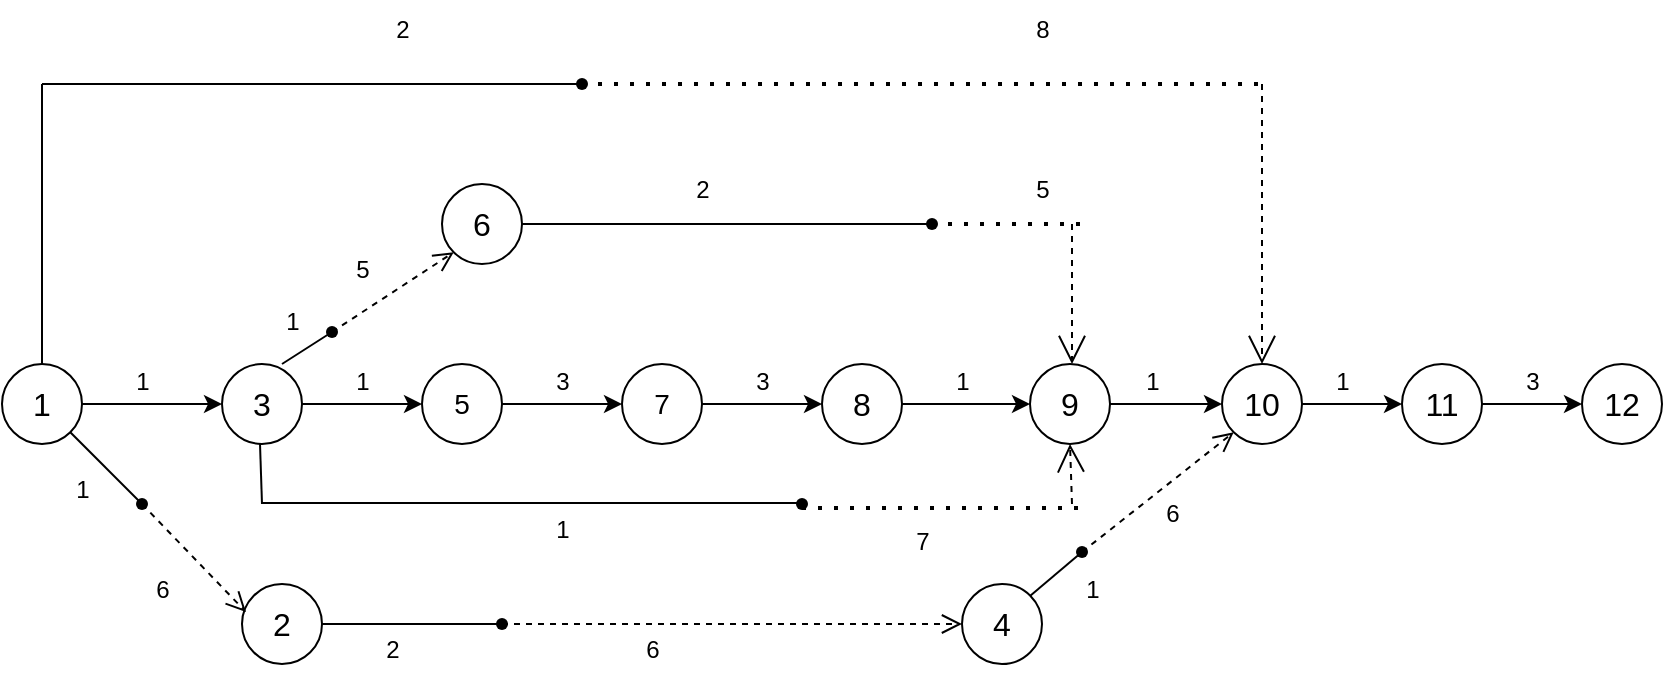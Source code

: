 <mxfile version="24.0.2" type="device">
  <diagram name="Страница — 1" id="3pSTrk45JwhntbK9oFfa">
    <mxGraphModel dx="2181" dy="611" grid="1" gridSize="10" guides="1" tooltips="1" connect="1" arrows="1" fold="1" page="1" pageScale="1" pageWidth="827" pageHeight="1169" math="0" shadow="0">
      <root>
        <mxCell id="0" />
        <mxCell id="1" parent="0" />
        <mxCell id="t54Zpsik3BekwVno8W19-4" value="&lt;font size=&quot;3&quot;&gt;8&lt;/font&gt;" style="ellipse;whiteSpace=wrap;html=1;aspect=fixed;" vertex="1" parent="1">
          <mxGeometry x="330" y="320" width="40" height="40" as="geometry" />
        </mxCell>
        <mxCell id="t54Zpsik3BekwVno8W19-5" value="&lt;font size=&quot;3&quot;&gt;1&lt;/font&gt;" style="ellipse;whiteSpace=wrap;html=1;aspect=fixed;" vertex="1" parent="1">
          <mxGeometry x="-80" y="320" width="40" height="40" as="geometry" />
        </mxCell>
        <mxCell id="t54Zpsik3BekwVno8W19-6" value="&lt;font size=&quot;3&quot;&gt;6&lt;/font&gt;" style="ellipse;whiteSpace=wrap;html=1;aspect=fixed;" vertex="1" parent="1">
          <mxGeometry x="140" y="230" width="40" height="40" as="geometry" />
        </mxCell>
        <mxCell id="t54Zpsik3BekwVno8W19-7" value="&lt;font size=&quot;3&quot;&gt;2&lt;/font&gt;" style="ellipse;whiteSpace=wrap;html=1;aspect=fixed;" vertex="1" parent="1">
          <mxGeometry x="40" y="430" width="40" height="40" as="geometry" />
        </mxCell>
        <mxCell id="t54Zpsik3BekwVno8W19-8" value="&lt;font style=&quot;font-size: 14px;&quot;&gt;5&lt;/font&gt;" style="ellipse;whiteSpace=wrap;html=1;aspect=fixed;" vertex="1" parent="1">
          <mxGeometry x="130" y="320" width="40" height="40" as="geometry" />
        </mxCell>
        <mxCell id="t54Zpsik3BekwVno8W19-9" value="&lt;font style=&quot;font-size: 14px;&quot;&gt;7&lt;/font&gt;" style="ellipse;whiteSpace=wrap;html=1;aspect=fixed;" vertex="1" parent="1">
          <mxGeometry x="230" y="320" width="40" height="40" as="geometry" />
        </mxCell>
        <mxCell id="t54Zpsik3BekwVno8W19-10" value="&lt;font size=&quot;3&quot;&gt;3&lt;/font&gt;" style="ellipse;whiteSpace=wrap;html=1;aspect=fixed;" vertex="1" parent="1">
          <mxGeometry x="30" y="320" width="40" height="40" as="geometry" />
        </mxCell>
        <mxCell id="t54Zpsik3BekwVno8W19-11" value="&lt;font size=&quot;3&quot;&gt;4&lt;/font&gt;" style="ellipse;whiteSpace=wrap;html=1;aspect=fixed;" vertex="1" parent="1">
          <mxGeometry x="400" y="430" width="40" height="40" as="geometry" />
        </mxCell>
        <mxCell id="t54Zpsik3BekwVno8W19-12" value="&lt;font size=&quot;3&quot;&gt;9&lt;/font&gt;" style="ellipse;whiteSpace=wrap;html=1;aspect=fixed;" vertex="1" parent="1">
          <mxGeometry x="434" y="320" width="40" height="40" as="geometry" />
        </mxCell>
        <mxCell id="t54Zpsik3BekwVno8W19-13" value="&lt;font size=&quot;3&quot;&gt;10&lt;/font&gt;" style="ellipse;whiteSpace=wrap;html=1;aspect=fixed;" vertex="1" parent="1">
          <mxGeometry x="530" y="320" width="40" height="40" as="geometry" />
        </mxCell>
        <mxCell id="t54Zpsik3BekwVno8W19-14" value="&lt;font size=&quot;3&quot;&gt;11&lt;/font&gt;" style="ellipse;whiteSpace=wrap;html=1;aspect=fixed;" vertex="1" parent="1">
          <mxGeometry x="620" y="320" width="40" height="40" as="geometry" />
        </mxCell>
        <mxCell id="t54Zpsik3BekwVno8W19-15" value="&lt;font size=&quot;3&quot;&gt;12&lt;/font&gt;" style="ellipse;whiteSpace=wrap;html=1;aspect=fixed;" vertex="1" parent="1">
          <mxGeometry x="710" y="320" width="40" height="40" as="geometry" />
        </mxCell>
        <mxCell id="t54Zpsik3BekwVno8W19-17" value="" style="endArrow=none;html=1;rounded=0;entryX=0.55;entryY=0.8;entryDx=0;entryDy=0;entryPerimeter=0;" edge="1" parent="1" source="t54Zpsik3BekwVno8W19-18" target="t54Zpsik3BekwVno8W19-18">
          <mxGeometry width="50" height="50" relative="1" as="geometry">
            <mxPoint x="-90" y="515" as="sourcePoint" />
            <mxPoint x="90" y="585" as="targetPoint" />
          </mxGeometry>
        </mxCell>
        <mxCell id="t54Zpsik3BekwVno8W19-19" value="" style="endArrow=none;html=1;rounded=0;exitX=1;exitY=1;exitDx=0;exitDy=0;" edge="1" parent="1" source="t54Zpsik3BekwVno8W19-5">
          <mxGeometry width="50" height="50" relative="1" as="geometry">
            <mxPoint x="-90" y="515" as="sourcePoint" />
            <mxPoint x="-10" y="390" as="targetPoint" />
          </mxGeometry>
        </mxCell>
        <mxCell id="t54Zpsik3BekwVno8W19-18" value="" style="shape=waypoint;sketch=0;fillStyle=solid;size=6;pointerEvents=1;points=[];fillColor=none;resizable=0;rotatable=0;perimeter=centerPerimeter;snapToPoint=1;" vertex="1" parent="1">
          <mxGeometry x="-20" y="380" width="20" height="20" as="geometry" />
        </mxCell>
        <mxCell id="t54Zpsik3BekwVno8W19-20" value="" style="html=1;verticalAlign=bottom;endArrow=open;dashed=1;endSize=8;curved=0;rounded=0;exitX=0.8;exitY=0.55;exitDx=0;exitDy=0;exitPerimeter=0;entryX=0.05;entryY=0.35;entryDx=0;entryDy=0;entryPerimeter=0;" edge="1" parent="1" source="t54Zpsik3BekwVno8W19-18" target="t54Zpsik3BekwVno8W19-7">
          <mxGeometry relative="1" as="geometry">
            <mxPoint x="170" y="370" as="sourcePoint" />
            <mxPoint x="240" y="510" as="targetPoint" />
          </mxGeometry>
        </mxCell>
        <mxCell id="t54Zpsik3BekwVno8W19-21" value="1" style="text;html=1;align=center;verticalAlign=middle;resizable=0;points=[];autosize=1;strokeColor=none;fillColor=none;" vertex="1" parent="1">
          <mxGeometry x="-55" y="368" width="30" height="30" as="geometry" />
        </mxCell>
        <mxCell id="t54Zpsik3BekwVno8W19-22" value="6" style="text;html=1;align=center;verticalAlign=middle;resizable=0;points=[];autosize=1;strokeColor=none;fillColor=none;" vertex="1" parent="1">
          <mxGeometry x="-15" y="418" width="30" height="30" as="geometry" />
        </mxCell>
        <mxCell id="t54Zpsik3BekwVno8W19-23" value="" style="endArrow=classic;html=1;rounded=0;exitX=1;exitY=0.5;exitDx=0;exitDy=0;" edge="1" parent="1" source="t54Zpsik3BekwVno8W19-5">
          <mxGeometry width="50" height="50" relative="1" as="geometry">
            <mxPoint x="100" y="390" as="sourcePoint" />
            <mxPoint x="30" y="340" as="targetPoint" />
          </mxGeometry>
        </mxCell>
        <mxCell id="t54Zpsik3BekwVno8W19-24" value="1" style="text;html=1;align=center;verticalAlign=middle;resizable=0;points=[];autosize=1;strokeColor=none;fillColor=none;" vertex="1" parent="1">
          <mxGeometry x="-25" y="314" width="30" height="30" as="geometry" />
        </mxCell>
        <mxCell id="t54Zpsik3BekwVno8W19-25" value="" style="endArrow=none;html=1;rounded=0;exitX=0.5;exitY=0;exitDx=0;exitDy=0;" edge="1" parent="1" source="t54Zpsik3BekwVno8W19-5">
          <mxGeometry width="50" height="50" relative="1" as="geometry">
            <mxPoint x="110" y="290" as="sourcePoint" />
            <mxPoint x="-60" y="180" as="targetPoint" />
          </mxGeometry>
        </mxCell>
        <mxCell id="t54Zpsik3BekwVno8W19-27" value="" style="endArrow=none;dashed=1;html=1;dashPattern=1 3;strokeWidth=2;rounded=0;" edge="1" parent="1" source="t54Zpsik3BekwVno8W19-28">
          <mxGeometry width="50" height="50" relative="1" as="geometry">
            <mxPoint x="280" y="180" as="sourcePoint" />
            <mxPoint x="550" y="180" as="targetPoint" />
          </mxGeometry>
        </mxCell>
        <mxCell id="t54Zpsik3BekwVno8W19-29" value="" style="endArrow=none;html=1;rounded=0;" edge="1" parent="1" target="t54Zpsik3BekwVno8W19-28">
          <mxGeometry width="50" height="50" relative="1" as="geometry">
            <mxPoint x="-60" y="180" as="sourcePoint" />
            <mxPoint x="280" y="180" as="targetPoint" />
          </mxGeometry>
        </mxCell>
        <mxCell id="t54Zpsik3BekwVno8W19-28" value="" style="shape=waypoint;sketch=0;fillStyle=solid;size=6;pointerEvents=1;points=[];fillColor=none;resizable=0;rotatable=0;perimeter=centerPerimeter;snapToPoint=1;" vertex="1" parent="1">
          <mxGeometry x="200" y="170" width="20" height="20" as="geometry" />
        </mxCell>
        <mxCell id="t54Zpsik3BekwVno8W19-30" value="" style="endArrow=open;endSize=12;dashed=1;html=1;rounded=0;entryX=0.5;entryY=0;entryDx=0;entryDy=0;" edge="1" parent="1" target="t54Zpsik3BekwVno8W19-13">
          <mxGeometry width="160" relative="1" as="geometry">
            <mxPoint x="550" y="180" as="sourcePoint" />
            <mxPoint x="450" y="260" as="targetPoint" />
          </mxGeometry>
        </mxCell>
        <mxCell id="t54Zpsik3BekwVno8W19-31" value="8" style="text;html=1;align=center;verticalAlign=middle;resizable=0;points=[];autosize=1;strokeColor=none;fillColor=none;" vertex="1" parent="1">
          <mxGeometry x="425" y="138" width="30" height="30" as="geometry" />
        </mxCell>
        <mxCell id="t54Zpsik3BekwVno8W19-32" value="2" style="text;html=1;align=center;verticalAlign=middle;resizable=0;points=[];autosize=1;strokeColor=none;fillColor=none;" vertex="1" parent="1">
          <mxGeometry x="105" y="138" width="30" height="30" as="geometry" />
        </mxCell>
        <mxCell id="t54Zpsik3BekwVno8W19-34" value="" style="endArrow=none;html=1;rounded=0;entryX=0.55;entryY=0.8;entryDx=0;entryDy=0;entryPerimeter=0;" edge="1" parent="1" source="t54Zpsik3BekwVno8W19-36" target="t54Zpsik3BekwVno8W19-36">
          <mxGeometry width="50" height="50" relative="1" as="geometry">
            <mxPoint x="30" y="411" as="sourcePoint" />
            <mxPoint x="210" y="481" as="targetPoint" />
          </mxGeometry>
        </mxCell>
        <mxCell id="t54Zpsik3BekwVno8W19-37" value="" style="html=1;verticalAlign=bottom;endArrow=open;dashed=1;endSize=8;curved=0;rounded=0;entryX=0;entryY=1;entryDx=0;entryDy=0;exitX=0.8;exitY=0.45;exitDx=0;exitDy=0;exitPerimeter=0;" edge="1" parent="1" source="t54Zpsik3BekwVno8W19-36" target="t54Zpsik3BekwVno8W19-6">
          <mxGeometry relative="1" as="geometry">
            <mxPoint x="170" y="304" as="sourcePoint" />
            <mxPoint x="150" y="260" as="targetPoint" />
          </mxGeometry>
        </mxCell>
        <mxCell id="t54Zpsik3BekwVno8W19-38" value="1" style="text;html=1;align=center;verticalAlign=middle;resizable=0;points=[];autosize=1;strokeColor=none;fillColor=none;" vertex="1" parent="1">
          <mxGeometry x="50" y="284" width="30" height="30" as="geometry" />
        </mxCell>
        <mxCell id="t54Zpsik3BekwVno8W19-40" value="" style="endArrow=none;html=1;rounded=0;" edge="1" parent="1" target="t54Zpsik3BekwVno8W19-36">
          <mxGeometry width="50" height="50" relative="1" as="geometry">
            <mxPoint x="60" y="320" as="sourcePoint" />
            <mxPoint x="110" y="286" as="targetPoint" />
          </mxGeometry>
        </mxCell>
        <mxCell id="t54Zpsik3BekwVno8W19-36" value="" style="shape=waypoint;sketch=0;fillStyle=solid;size=6;pointerEvents=1;points=[];fillColor=none;resizable=0;rotatable=0;perimeter=centerPerimeter;snapToPoint=1;" vertex="1" parent="1">
          <mxGeometry x="75" y="294" width="20" height="20" as="geometry" />
        </mxCell>
        <mxCell id="t54Zpsik3BekwVno8W19-41" value="5" style="text;html=1;align=center;verticalAlign=middle;resizable=0;points=[];autosize=1;strokeColor=none;fillColor=none;" vertex="1" parent="1">
          <mxGeometry x="85" y="258" width="30" height="30" as="geometry" />
        </mxCell>
        <mxCell id="t54Zpsik3BekwVno8W19-42" value="" style="endArrow=classic;html=1;rounded=0;" edge="1" parent="1">
          <mxGeometry width="50" height="50" relative="1" as="geometry">
            <mxPoint x="70" y="340" as="sourcePoint" />
            <mxPoint x="130" y="340" as="targetPoint" />
          </mxGeometry>
        </mxCell>
        <mxCell id="t54Zpsik3BekwVno8W19-43" value="1" style="text;html=1;align=center;verticalAlign=middle;resizable=0;points=[];autosize=1;strokeColor=none;fillColor=none;" vertex="1" parent="1">
          <mxGeometry x="85" y="314" width="30" height="30" as="geometry" />
        </mxCell>
        <mxCell id="t54Zpsik3BekwVno8W19-44" value="" style="endArrow=none;html=1;rounded=0;entryX=0.55;entryY=0.8;entryDx=0;entryDy=0;entryPerimeter=0;" edge="1" parent="1" source="t54Zpsik3BekwVno8W19-46" target="t54Zpsik3BekwVno8W19-46">
          <mxGeometry width="50" height="50" relative="1" as="geometry">
            <mxPoint x="35" y="609" as="sourcePoint" />
            <mxPoint x="215" y="679" as="targetPoint" />
          </mxGeometry>
        </mxCell>
        <mxCell id="t54Zpsik3BekwVno8W19-45" value="" style="endArrow=none;html=1;rounded=0;exitX=1;exitY=0.5;exitDx=0;exitDy=0;" edge="1" parent="1" source="t54Zpsik3BekwVno8W19-7" target="t54Zpsik3BekwVno8W19-46">
          <mxGeometry width="50" height="50" relative="1" as="geometry">
            <mxPoint x="79" y="448" as="sourcePoint" />
            <mxPoint x="115" y="484" as="targetPoint" />
          </mxGeometry>
        </mxCell>
        <mxCell id="t54Zpsik3BekwVno8W19-46" value="" style="shape=waypoint;sketch=0;fillStyle=solid;size=6;pointerEvents=1;points=[];fillColor=none;resizable=0;rotatable=0;perimeter=centerPerimeter;snapToPoint=1;" vertex="1" parent="1">
          <mxGeometry x="160" y="440" width="20" height="20" as="geometry" />
        </mxCell>
        <mxCell id="t54Zpsik3BekwVno8W19-47" value="" style="html=1;verticalAlign=bottom;endArrow=open;dashed=1;endSize=8;curved=0;rounded=0;entryX=0;entryY=0.5;entryDx=0;entryDy=0;" edge="1" parent="1" target="t54Zpsik3BekwVno8W19-11">
          <mxGeometry relative="1" as="geometry">
            <mxPoint x="170" y="450" as="sourcePoint" />
            <mxPoint x="167" y="538" as="targetPoint" />
          </mxGeometry>
        </mxCell>
        <mxCell id="t54Zpsik3BekwVno8W19-48" value="2" style="text;html=1;align=center;verticalAlign=middle;resizable=0;points=[];autosize=1;strokeColor=none;fillColor=none;" vertex="1" parent="1">
          <mxGeometry x="100" y="448" width="30" height="30" as="geometry" />
        </mxCell>
        <mxCell id="t54Zpsik3BekwVno8W19-49" value="6" style="text;html=1;align=center;verticalAlign=middle;resizable=0;points=[];autosize=1;strokeColor=none;fillColor=none;" vertex="1" parent="1">
          <mxGeometry x="230" y="448" width="30" height="30" as="geometry" />
        </mxCell>
        <mxCell id="t54Zpsik3BekwVno8W19-51" value="" style="endArrow=none;html=1;rounded=0;entryX=0.55;entryY=0.8;entryDx=0;entryDy=0;entryPerimeter=0;" edge="1" parent="1" source="t54Zpsik3BekwVno8W19-55" target="t54Zpsik3BekwVno8W19-55">
          <mxGeometry width="50" height="50" relative="1" as="geometry">
            <mxPoint x="405" y="521" as="sourcePoint" />
            <mxPoint x="585" y="591" as="targetPoint" />
          </mxGeometry>
        </mxCell>
        <mxCell id="t54Zpsik3BekwVno8W19-52" value="" style="html=1;verticalAlign=bottom;endArrow=open;dashed=1;endSize=8;curved=0;rounded=0;entryX=0;entryY=1;entryDx=0;entryDy=0;exitX=0.8;exitY=0.45;exitDx=0;exitDy=0;exitPerimeter=0;" edge="1" parent="1" source="t54Zpsik3BekwVno8W19-55" target="t54Zpsik3BekwVno8W19-13">
          <mxGeometry relative="1" as="geometry">
            <mxPoint x="545" y="414" as="sourcePoint" />
            <mxPoint x="521" y="374" as="targetPoint" />
          </mxGeometry>
        </mxCell>
        <mxCell id="t54Zpsik3BekwVno8W19-53" value="1" style="text;html=1;align=center;verticalAlign=middle;resizable=0;points=[];autosize=1;strokeColor=none;fillColor=none;" vertex="1" parent="1">
          <mxGeometry x="450" y="418" width="30" height="30" as="geometry" />
        </mxCell>
        <mxCell id="t54Zpsik3BekwVno8W19-54" value="" style="endArrow=none;html=1;rounded=0;exitX=1;exitY=0;exitDx=0;exitDy=0;" edge="1" parent="1" target="t54Zpsik3BekwVno8W19-55" source="t54Zpsik3BekwVno8W19-11">
          <mxGeometry width="50" height="50" relative="1" as="geometry">
            <mxPoint x="435" y="430" as="sourcePoint" />
            <mxPoint x="485" y="396" as="targetPoint" />
          </mxGeometry>
        </mxCell>
        <mxCell id="t54Zpsik3BekwVno8W19-55" value="" style="shape=waypoint;sketch=0;fillStyle=solid;size=6;pointerEvents=1;points=[];fillColor=none;resizable=0;rotatable=0;perimeter=centerPerimeter;snapToPoint=1;" vertex="1" parent="1">
          <mxGeometry x="450" y="404" width="20" height="20" as="geometry" />
        </mxCell>
        <mxCell id="t54Zpsik3BekwVno8W19-56" value="6" style="text;html=1;align=center;verticalAlign=middle;resizable=0;points=[];autosize=1;strokeColor=none;fillColor=none;" vertex="1" parent="1">
          <mxGeometry x="490" y="380" width="30" height="30" as="geometry" />
        </mxCell>
        <mxCell id="t54Zpsik3BekwVno8W19-60" value="" style="endArrow=none;html=1;rounded=0;entryX=0.55;entryY=0.8;entryDx=0;entryDy=0;entryPerimeter=0;" edge="1" parent="1">
          <mxGeometry width="50" height="50" relative="1" as="geometry">
            <mxPoint x="575" y="304" as="sourcePoint" />
            <mxPoint x="575" y="304" as="targetPoint" />
          </mxGeometry>
        </mxCell>
        <mxCell id="t54Zpsik3BekwVno8W19-61" value="" style="endArrow=classic;html=1;rounded=0;" edge="1" parent="1">
          <mxGeometry width="50" height="50" relative="1" as="geometry">
            <mxPoint x="570" y="340" as="sourcePoint" />
            <mxPoint x="620" y="340" as="targetPoint" />
          </mxGeometry>
        </mxCell>
        <mxCell id="t54Zpsik3BekwVno8W19-62" value="1" style="text;html=1;align=center;verticalAlign=middle;resizable=0;points=[];autosize=1;strokeColor=none;fillColor=none;" vertex="1" parent="1">
          <mxGeometry x="575" y="314" width="30" height="30" as="geometry" />
        </mxCell>
        <mxCell id="t54Zpsik3BekwVno8W19-63" value="" style="endArrow=none;html=1;rounded=0;entryX=0.55;entryY=0.8;entryDx=0;entryDy=0;entryPerimeter=0;" edge="1" parent="1">
          <mxGeometry width="50" height="50" relative="1" as="geometry">
            <mxPoint x="665" y="304" as="sourcePoint" />
            <mxPoint x="665" y="304" as="targetPoint" />
          </mxGeometry>
        </mxCell>
        <mxCell id="t54Zpsik3BekwVno8W19-64" value="" style="endArrow=classic;html=1;rounded=0;exitX=1;exitY=0.5;exitDx=0;exitDy=0;" edge="1" parent="1" source="t54Zpsik3BekwVno8W19-14">
          <mxGeometry width="50" height="50" relative="1" as="geometry">
            <mxPoint x="650" y="340" as="sourcePoint" />
            <mxPoint x="710" y="340" as="targetPoint" />
          </mxGeometry>
        </mxCell>
        <mxCell id="t54Zpsik3BekwVno8W19-65" value="3" style="text;html=1;align=center;verticalAlign=middle;resizable=0;points=[];autosize=1;strokeColor=none;fillColor=none;" vertex="1" parent="1">
          <mxGeometry x="670" y="314" width="30" height="30" as="geometry" />
        </mxCell>
        <mxCell id="t54Zpsik3BekwVno8W19-66" value="" style="endArrow=classic;html=1;rounded=0;" edge="1" parent="1">
          <mxGeometry width="50" height="50" relative="1" as="geometry">
            <mxPoint x="170" y="340" as="sourcePoint" />
            <mxPoint x="230" y="340" as="targetPoint" />
          </mxGeometry>
        </mxCell>
        <mxCell id="t54Zpsik3BekwVno8W19-67" value="3" style="text;html=1;align=center;verticalAlign=middle;resizable=0;points=[];autosize=1;strokeColor=none;fillColor=none;" vertex="1" parent="1">
          <mxGeometry x="185" y="314" width="30" height="30" as="geometry" />
        </mxCell>
        <mxCell id="t54Zpsik3BekwVno8W19-68" value="" style="endArrow=classic;html=1;rounded=0;" edge="1" parent="1">
          <mxGeometry width="50" height="50" relative="1" as="geometry">
            <mxPoint x="270" y="340" as="sourcePoint" />
            <mxPoint x="330" y="340" as="targetPoint" />
          </mxGeometry>
        </mxCell>
        <mxCell id="t54Zpsik3BekwVno8W19-69" value="3" style="text;html=1;align=center;verticalAlign=middle;resizable=0;points=[];autosize=1;strokeColor=none;fillColor=none;" vertex="1" parent="1">
          <mxGeometry x="285" y="314" width="30" height="30" as="geometry" />
        </mxCell>
        <mxCell id="t54Zpsik3BekwVno8W19-70" value="" style="endArrow=classic;html=1;rounded=0;entryX=0;entryY=0.5;entryDx=0;entryDy=0;" edge="1" parent="1" target="t54Zpsik3BekwVno8W19-12">
          <mxGeometry width="50" height="50" relative="1" as="geometry">
            <mxPoint x="370" y="340" as="sourcePoint" />
            <mxPoint x="430" y="340" as="targetPoint" />
          </mxGeometry>
        </mxCell>
        <mxCell id="t54Zpsik3BekwVno8W19-71" value="1" style="text;html=1;align=center;verticalAlign=middle;resizable=0;points=[];autosize=1;strokeColor=none;fillColor=none;" vertex="1" parent="1">
          <mxGeometry x="385" y="314" width="30" height="30" as="geometry" />
        </mxCell>
        <mxCell id="t54Zpsik3BekwVno8W19-72" value="" style="endArrow=classic;html=1;rounded=0;exitX=1;exitY=0.5;exitDx=0;exitDy=0;" edge="1" parent="1" source="t54Zpsik3BekwVno8W19-12">
          <mxGeometry width="50" height="50" relative="1" as="geometry">
            <mxPoint x="480" y="340" as="sourcePoint" />
            <mxPoint x="530" y="340" as="targetPoint" />
          </mxGeometry>
        </mxCell>
        <mxCell id="t54Zpsik3BekwVno8W19-73" value="1" style="text;html=1;align=center;verticalAlign=middle;resizable=0;points=[];autosize=1;strokeColor=none;fillColor=none;" vertex="1" parent="1">
          <mxGeometry x="480" y="314" width="30" height="30" as="geometry" />
        </mxCell>
        <mxCell id="t54Zpsik3BekwVno8W19-81" value="" style="endArrow=none;html=1;rounded=0;exitX=1;exitY=0.5;exitDx=0;exitDy=0;" edge="1" parent="1" target="t54Zpsik3BekwVno8W19-82" source="t54Zpsik3BekwVno8W19-6">
          <mxGeometry width="50" height="50" relative="1" as="geometry">
            <mxPoint x="115" y="250" as="sourcePoint" />
            <mxPoint x="455" y="250" as="targetPoint" />
          </mxGeometry>
        </mxCell>
        <mxCell id="t54Zpsik3BekwVno8W19-82" value="" style="shape=waypoint;sketch=0;fillStyle=solid;size=6;pointerEvents=1;points=[];fillColor=none;resizable=0;rotatable=0;perimeter=centerPerimeter;snapToPoint=1;" vertex="1" parent="1">
          <mxGeometry x="375" y="240" width="20" height="20" as="geometry" />
        </mxCell>
        <mxCell id="t54Zpsik3BekwVno8W19-83" value="" style="endArrow=open;endSize=12;dashed=1;html=1;rounded=0;entryX=0.5;entryY=0;entryDx=0;entryDy=0;" edge="1" parent="1">
          <mxGeometry width="160" relative="1" as="geometry">
            <mxPoint x="455" y="250" as="sourcePoint" />
            <mxPoint x="455" y="320" as="targetPoint" />
          </mxGeometry>
        </mxCell>
        <mxCell id="t54Zpsik3BekwVno8W19-84" value="" style="endArrow=none;dashed=1;html=1;dashPattern=1 3;strokeWidth=2;rounded=0;exitX=0.6;exitY=0.8;exitDx=0;exitDy=0;exitPerimeter=0;" edge="1" parent="1" source="t54Zpsik3BekwVno8W19-82">
          <mxGeometry width="50" height="50" relative="1" as="geometry">
            <mxPoint x="350" y="340" as="sourcePoint" />
            <mxPoint x="460" y="250" as="targetPoint" />
          </mxGeometry>
        </mxCell>
        <mxCell id="t54Zpsik3BekwVno8W19-85" value="2" style="text;html=1;align=center;verticalAlign=middle;resizable=0;points=[];autosize=1;strokeColor=none;fillColor=none;" vertex="1" parent="1">
          <mxGeometry x="255" y="218" width="30" height="30" as="geometry" />
        </mxCell>
        <mxCell id="t54Zpsik3BekwVno8W19-86" value="5" style="text;html=1;align=center;verticalAlign=middle;resizable=0;points=[];autosize=1;strokeColor=none;fillColor=none;" vertex="1" parent="1">
          <mxGeometry x="425" y="218" width="30" height="30" as="geometry" />
        </mxCell>
        <mxCell id="t54Zpsik3BekwVno8W19-87" value="" style="endArrow=none;html=1;rounded=0;" edge="1" parent="1">
          <mxGeometry width="50" height="50" relative="1" as="geometry">
            <mxPoint x="50" y="390" as="sourcePoint" />
            <mxPoint x="49" y="360" as="targetPoint" />
          </mxGeometry>
        </mxCell>
        <mxCell id="t54Zpsik3BekwVno8W19-88" value="" style="endArrow=none;html=1;rounded=0;" edge="1" parent="1">
          <mxGeometry width="50" height="50" relative="1" as="geometry">
            <mxPoint x="50" y="389.5" as="sourcePoint" />
            <mxPoint x="320" y="389.5" as="targetPoint" />
          </mxGeometry>
        </mxCell>
        <mxCell id="t54Zpsik3BekwVno8W19-89" value="" style="shape=waypoint;sketch=0;fillStyle=solid;size=6;pointerEvents=1;points=[];fillColor=none;resizable=0;rotatable=0;perimeter=centerPerimeter;snapToPoint=1;" vertex="1" parent="1">
          <mxGeometry x="310" y="380" width="20" height="20" as="geometry" />
        </mxCell>
        <mxCell id="t54Zpsik3BekwVno8W19-90" value="" style="endArrow=none;dashed=1;html=1;dashPattern=1 3;strokeWidth=2;rounded=0;exitX=0.6;exitY=0.8;exitDx=0;exitDy=0;exitPerimeter=0;" edge="1" parent="1">
          <mxGeometry width="50" height="50" relative="1" as="geometry">
            <mxPoint x="320" y="392" as="sourcePoint" />
            <mxPoint x="460" y="392" as="targetPoint" />
          </mxGeometry>
        </mxCell>
        <mxCell id="t54Zpsik3BekwVno8W19-91" value="7" style="text;html=1;align=center;verticalAlign=middle;resizable=0;points=[];autosize=1;strokeColor=none;fillColor=none;" vertex="1" parent="1">
          <mxGeometry x="365" y="394" width="30" height="30" as="geometry" />
        </mxCell>
        <mxCell id="t54Zpsik3BekwVno8W19-92" value="" style="endArrow=open;endSize=12;dashed=1;html=1;rounded=0;entryX=0.5;entryY=1;entryDx=0;entryDy=0;" edge="1" parent="1" target="t54Zpsik3BekwVno8W19-12">
          <mxGeometry width="160" relative="1" as="geometry">
            <mxPoint x="455" y="390" as="sourcePoint" />
            <mxPoint x="455" y="460" as="targetPoint" />
          </mxGeometry>
        </mxCell>
        <mxCell id="t54Zpsik3BekwVno8W19-93" value="1" style="text;html=1;align=center;verticalAlign=middle;resizable=0;points=[];autosize=1;strokeColor=none;fillColor=none;" vertex="1" parent="1">
          <mxGeometry x="185" y="388" width="30" height="30" as="geometry" />
        </mxCell>
      </root>
    </mxGraphModel>
  </diagram>
</mxfile>
